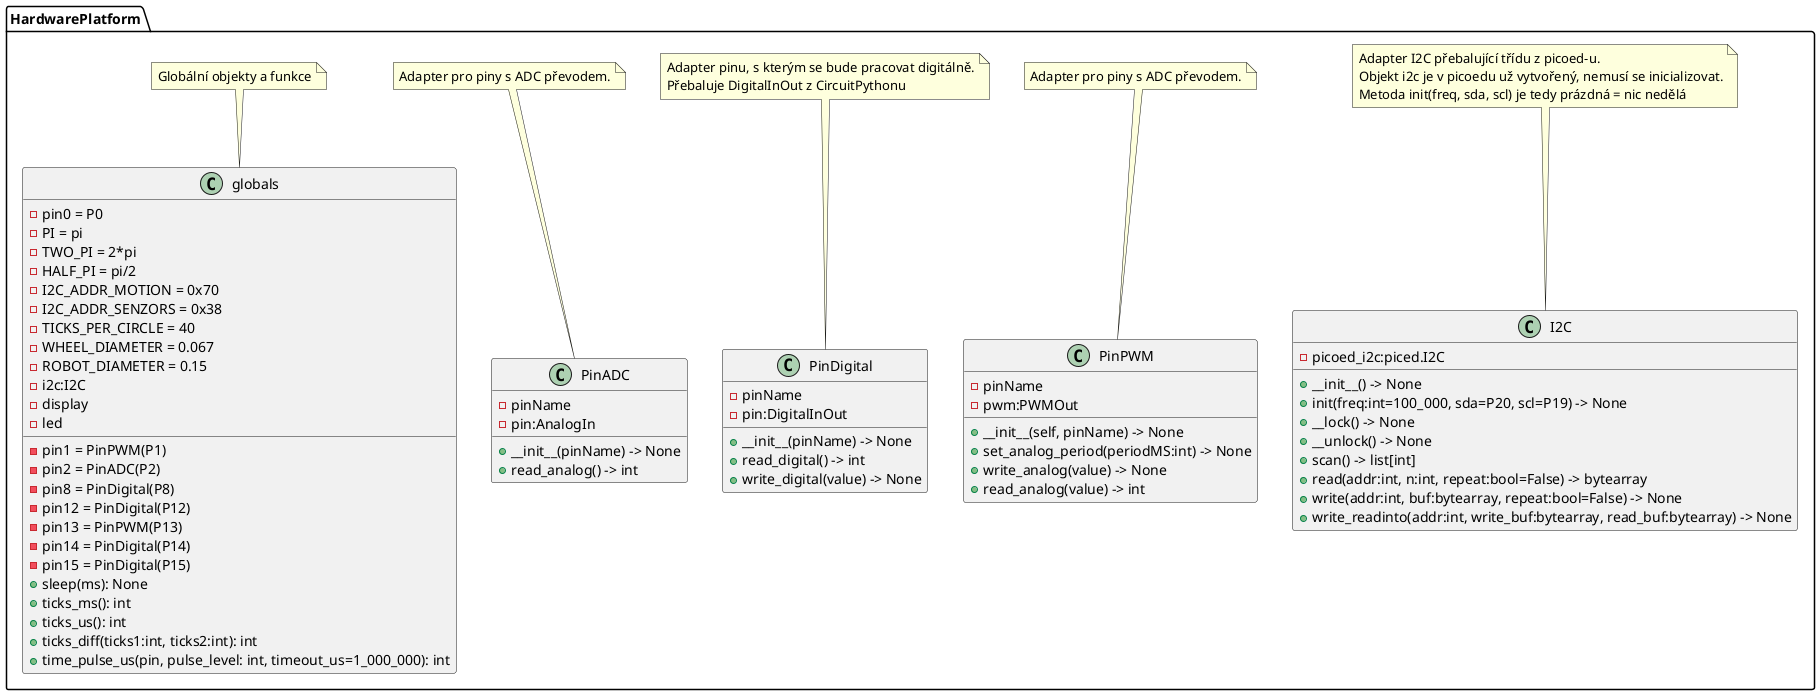 @startuml HardwarePlatform

namespace HardwarePlatform {
    class I2C {
        - picoed_i2c:piced.I2C
        + __init__() -> None
        + init(freq:int=100_000, sda=P20, scl=P19) -> None
        + __lock() -> None
        + __unlock() -> None
        + scan() -> list[int]
        + read(addr:int, n:int, repeat:bool=False) -> bytearray
        + write(addr:int, buf:bytearray, repeat:bool=False) -> None
        + write_readinto(addr:int, write_buf:bytearray, read_buf:bytearray) -> None
    }
    note top of I2C
        Adapter I2C přebalující třídu z picoed-u.
        Objekt i2c je v picoedu už vytvořený, nemusí se inicializovat.
        Metoda init(freq, sda, scl) je tedy prázdná = nic nedělá
    end note

    class PinPWM {
        - pinName
        - pwm:PWMOut
        + __init__(self, pinName) -> None
        + set_analog_period(periodMS:int) -> None
        + write_analog(value) -> None
        + read_analog(value) -> int
    }
    note top of PinPWM
        Adapter pro piny s ADC převodem.
    end note

    class PinDigital {
        - pinName
        - pin:DigitalInOut
        + __init__(pinName) -> None
        + read_digital() -> int
        + write_digital(value) -> None
    }
    note top of PinDigital
        Adapter pinu, s kterým se bude pracovat digitálně.
        Přebaluje DigitalInOut z CircuitPythonu
    end note

    class PinADC {
        - pinName
        - pin:AnalogIn
        + __init__(pinName) -> None
        + read_analog() -> int
    }
    note top of PinADC
        Adapter pro piny s ADC převodem.
    end note

    class globals {
        - pin0 = P0
        - pin1 = PinPWM(P1)
        - pin2 = PinADC(P2)
        - pin8 = PinDigital(P8)
        - pin12 = PinDigital(P12)
        - pin13 = PinPWM(P13)
        - pin14 = PinDigital(P14)
        - pin15 = PinDigital(P15)
        - PI = pi	
        - TWO_PI = 2*pi
        - HALF_PI = pi/2
        - I2C_ADDR_MOTION = 0x70
        - I2C_ADDR_SENZORS = 0x38
        - TICKS_PER_CIRCLE = 40
        - WHEEL_DIAMETER = 0.067
        - ROBOT_DIAMETER = 0.15
        - i2c:I2C
        - display
        - led
        + sleep(ms): None
        + ticks_ms(): int
        + ticks_us(): int
        + ticks_diff(ticks1:int, ticks2:int): int
        + time_pulse_us(pin, pulse_level: int, timeout_us=1_000_000): int

    }
    note top of globals
        Globální objekty a funkce
    end note    

}


@enduml
